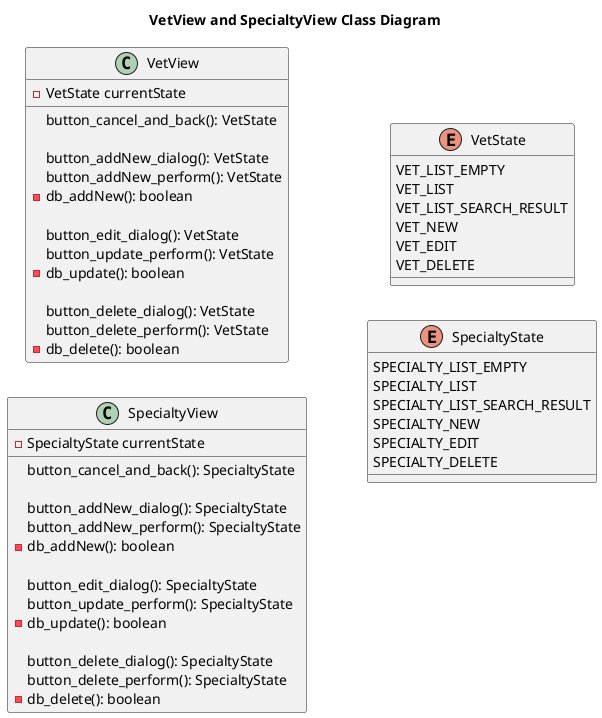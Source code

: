 @startuml
'https://plantuml.com/class-diagram

title VetView and SpecialtyView Class Diagram

left to right direction
'top to bottom direction


class VetView {

    - VetState currentState

    button_cancel_and_back(): VetState

    button_addNew_dialog(): VetState
    button_addNew_perform(): VetState
    - db_addNew(): boolean

    button_edit_dialog(): VetState
    button_update_perform(): VetState
    - db_update(): boolean

    button_delete_dialog(): VetState
    button_delete_perform(): VetState
    - db_delete(): boolean
}

class SpecialtyView {

    - SpecialtyState currentState

    button_cancel_and_back(): SpecialtyState

    button_addNew_dialog(): SpecialtyState
    button_addNew_perform(): SpecialtyState
    - db_addNew(): boolean

    button_edit_dialog(): SpecialtyState
    button_update_perform(): SpecialtyState
    - db_update(): boolean

    button_delete_dialog(): SpecialtyState
    button_delete_perform(): SpecialtyState
    - db_delete(): boolean
}

enum VetState {
    VET_LIST_EMPTY
    VET_LIST
    VET_LIST_SEARCH_RESULT
    VET_NEW
    VET_EDIT
    VET_DELETE
}

enum SpecialtyState {
    SPECIALTY_LIST_EMPTY
    SPECIALTY_LIST
    SPECIALTY_LIST_SEARCH_RESULT
    SPECIALTY_NEW
    SPECIALTY_EDIT
    SPECIALTY_DELETE
}

@enduml